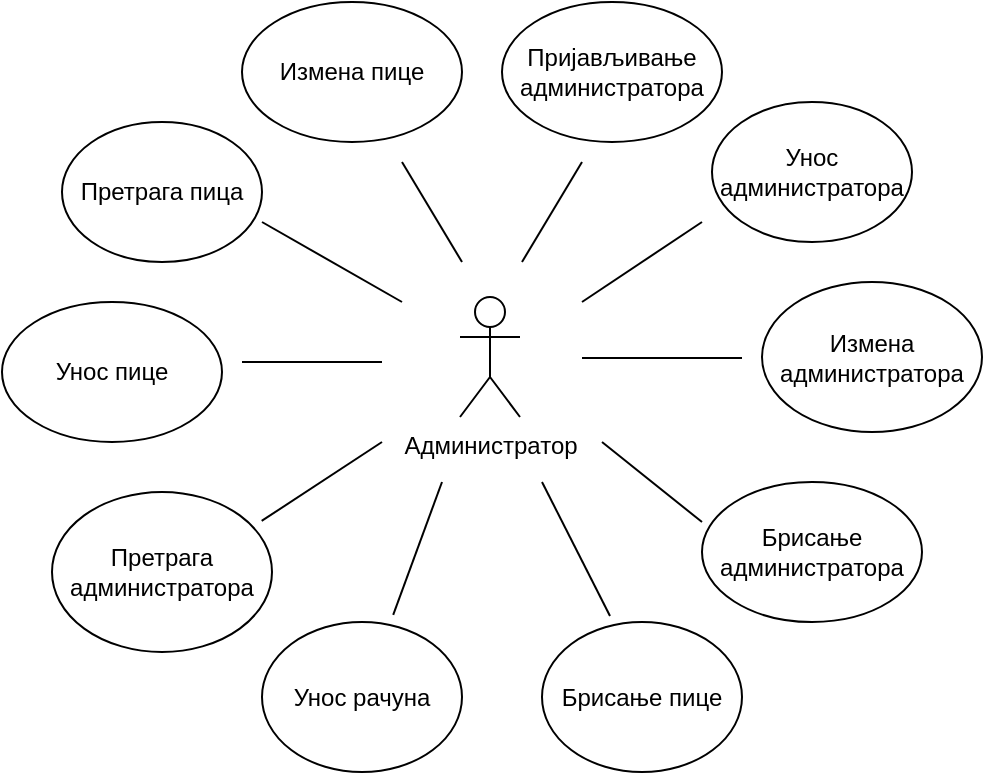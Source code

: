 <mxfile version="21.6.9" type="device">
  <diagram id="cX9Rxq1GDXvq4FwfHjqG" name="Page-1">
    <mxGraphModel dx="966" dy="528" grid="0" gridSize="10" guides="1" tooltips="1" connect="1" arrows="1" fold="1" page="1" pageScale="1" pageWidth="850" pageHeight="1100" math="0" shadow="0">
      <root>
        <mxCell id="0" />
        <mxCell id="1" parent="0" />
        <mxCell id="Al2Hx1_4yKHsVUsdX7k0-1" value="Администратор" style="shape=umlActor;verticalLabelPosition=bottom;verticalAlign=top;html=1;" parent="1" vertex="1">
          <mxGeometry x="399" y="237.5" width="30" height="60" as="geometry" />
        </mxCell>
        <mxCell id="vug4XK5EKjmrTgcnU8m1-2" value="Измена пице" style="ellipse;whiteSpace=wrap;html=1;fillColor=none;" parent="1" vertex="1">
          <mxGeometry x="290" y="90" width="110" height="70" as="geometry" />
        </mxCell>
        <mxCell id="vug4XK5EKjmrTgcnU8m1-3" value="Претрага пица" style="ellipse;whiteSpace=wrap;html=1;fillColor=none;" parent="1" vertex="1">
          <mxGeometry x="200" y="150" width="100" height="70" as="geometry" />
        </mxCell>
        <mxCell id="vug4XK5EKjmrTgcnU8m1-4" value="Пријављивање администратора" style="ellipse;whiteSpace=wrap;html=1;fillColor=none;" parent="1" vertex="1">
          <mxGeometry x="420" y="90" width="110" height="70" as="geometry" />
        </mxCell>
        <mxCell id="vug4XK5EKjmrTgcnU8m1-5" value="Унос администратора" style="ellipse;whiteSpace=wrap;html=1;fillColor=none;" parent="1" vertex="1">
          <mxGeometry x="525" y="140" width="100" height="70" as="geometry" />
        </mxCell>
        <mxCell id="vug4XK5EKjmrTgcnU8m1-6" value="Измена администратора" style="ellipse;whiteSpace=wrap;html=1;fillColor=none;" parent="1" vertex="1">
          <mxGeometry x="550" y="230" width="110" height="75" as="geometry" />
        </mxCell>
        <mxCell id="vug4XK5EKjmrTgcnU8m1-7" value="Брисање администратора" style="ellipse;whiteSpace=wrap;html=1;fillColor=none;" parent="1" vertex="1">
          <mxGeometry x="520" y="330" width="110" height="70" as="geometry" />
        </mxCell>
        <mxCell id="vug4XK5EKjmrTgcnU8m1-8" value="Унос пице" style="ellipse;whiteSpace=wrap;html=1;fillColor=none;" parent="1" vertex="1">
          <mxGeometry x="170" y="240" width="110" height="70" as="geometry" />
        </mxCell>
        <mxCell id="vug4XK5EKjmrTgcnU8m1-9" value="Претрага администратора" style="ellipse;whiteSpace=wrap;html=1;fillColor=none;" parent="1" vertex="1">
          <mxGeometry x="195" y="335" width="110" height="80" as="geometry" />
        </mxCell>
        <mxCell id="vug4XK5EKjmrTgcnU8m1-10" value="Брисање пице" style="ellipse;whiteSpace=wrap;html=1;fillColor=none;" parent="1" vertex="1">
          <mxGeometry x="440" y="400" width="100" height="75" as="geometry" />
        </mxCell>
        <mxCell id="vug4XK5EKjmrTgcnU8m1-11" value="Унос рачуна" style="ellipse;whiteSpace=wrap;html=1;fillColor=none;" parent="1" vertex="1">
          <mxGeometry x="300" y="400" width="100" height="75" as="geometry" />
        </mxCell>
        <mxCell id="vug4XK5EKjmrTgcnU8m1-12" value="" style="endArrow=none;html=1;rounded=0;" parent="1" edge="1">
          <mxGeometry width="50" height="50" relative="1" as="geometry">
            <mxPoint x="430" y="220" as="sourcePoint" />
            <mxPoint x="460" y="170" as="targetPoint" />
            <Array as="points" />
          </mxGeometry>
        </mxCell>
        <mxCell id="vug4XK5EKjmrTgcnU8m1-15" value="" style="endArrow=none;html=1;rounded=0;" parent="1" edge="1">
          <mxGeometry width="50" height="50" relative="1" as="geometry">
            <mxPoint x="400" y="220" as="sourcePoint" />
            <mxPoint x="370" y="170" as="targetPoint" />
            <Array as="points" />
          </mxGeometry>
        </mxCell>
        <mxCell id="vug4XK5EKjmrTgcnU8m1-16" value="" style="endArrow=none;html=1;rounded=0;" parent="1" edge="1">
          <mxGeometry width="50" height="50" relative="1" as="geometry">
            <mxPoint x="460" y="240" as="sourcePoint" />
            <mxPoint x="520" y="200" as="targetPoint" />
            <Array as="points" />
          </mxGeometry>
        </mxCell>
        <mxCell id="vug4XK5EKjmrTgcnU8m1-17" value="" style="endArrow=none;html=1;rounded=0;entryX=0.34;entryY=-0.04;entryDx=0;entryDy=0;entryPerimeter=0;" parent="1" target="vug4XK5EKjmrTgcnU8m1-10" edge="1">
          <mxGeometry width="50" height="50" relative="1" as="geometry">
            <mxPoint x="440" y="330" as="sourcePoint" />
            <mxPoint x="470" y="390" as="targetPoint" />
            <Array as="points" />
          </mxGeometry>
        </mxCell>
        <mxCell id="vug4XK5EKjmrTgcnU8m1-18" value="" style="endArrow=none;html=1;rounded=0;" parent="1" edge="1">
          <mxGeometry width="50" height="50" relative="1" as="geometry">
            <mxPoint x="360" y="270" as="sourcePoint" />
            <mxPoint x="290" y="270" as="targetPoint" />
            <Array as="points" />
          </mxGeometry>
        </mxCell>
        <mxCell id="vug4XK5EKjmrTgcnU8m1-19" value="" style="endArrow=none;html=1;rounded=0;" parent="1" edge="1">
          <mxGeometry width="50" height="50" relative="1" as="geometry">
            <mxPoint x="370" y="240" as="sourcePoint" />
            <mxPoint x="300" y="200" as="targetPoint" />
            <Array as="points" />
          </mxGeometry>
        </mxCell>
        <mxCell id="vug4XK5EKjmrTgcnU8m1-20" value="" style="endArrow=none;html=1;rounded=0;exitX=0.656;exitY=-0.048;exitDx=0;exitDy=0;exitPerimeter=0;" parent="1" source="vug4XK5EKjmrTgcnU8m1-11" edge="1">
          <mxGeometry width="50" height="50" relative="1" as="geometry">
            <mxPoint x="370" y="390" as="sourcePoint" />
            <mxPoint x="390" y="330" as="targetPoint" />
            <Array as="points" />
          </mxGeometry>
        </mxCell>
        <mxCell id="vug4XK5EKjmrTgcnU8m1-21" value="" style="endArrow=none;html=1;rounded=0;exitX=0.953;exitY=0.181;exitDx=0;exitDy=0;exitPerimeter=0;" parent="1" source="vug4XK5EKjmrTgcnU8m1-9" edge="1">
          <mxGeometry width="50" height="50" relative="1" as="geometry">
            <mxPoint x="325" y="360" as="sourcePoint" />
            <mxPoint x="360" y="310" as="targetPoint" />
            <Array as="points" />
          </mxGeometry>
        </mxCell>
        <mxCell id="vug4XK5EKjmrTgcnU8m1-22" value="" style="endArrow=none;html=1;rounded=0;exitX=0;exitY=0.286;exitDx=0;exitDy=0;exitPerimeter=0;" parent="1" source="vug4XK5EKjmrTgcnU8m1-7" edge="1">
          <mxGeometry width="50" height="50" relative="1" as="geometry">
            <mxPoint x="490" y="360" as="sourcePoint" />
            <mxPoint x="470" y="310" as="targetPoint" />
            <Array as="points" />
          </mxGeometry>
        </mxCell>
        <mxCell id="vug4XK5EKjmrTgcnU8m1-23" value="" style="endArrow=none;html=1;rounded=0;" parent="1" edge="1">
          <mxGeometry width="50" height="50" relative="1" as="geometry">
            <mxPoint x="460" y="268" as="sourcePoint" />
            <mxPoint x="540" y="268" as="targetPoint" />
            <Array as="points" />
          </mxGeometry>
        </mxCell>
      </root>
    </mxGraphModel>
  </diagram>
</mxfile>
